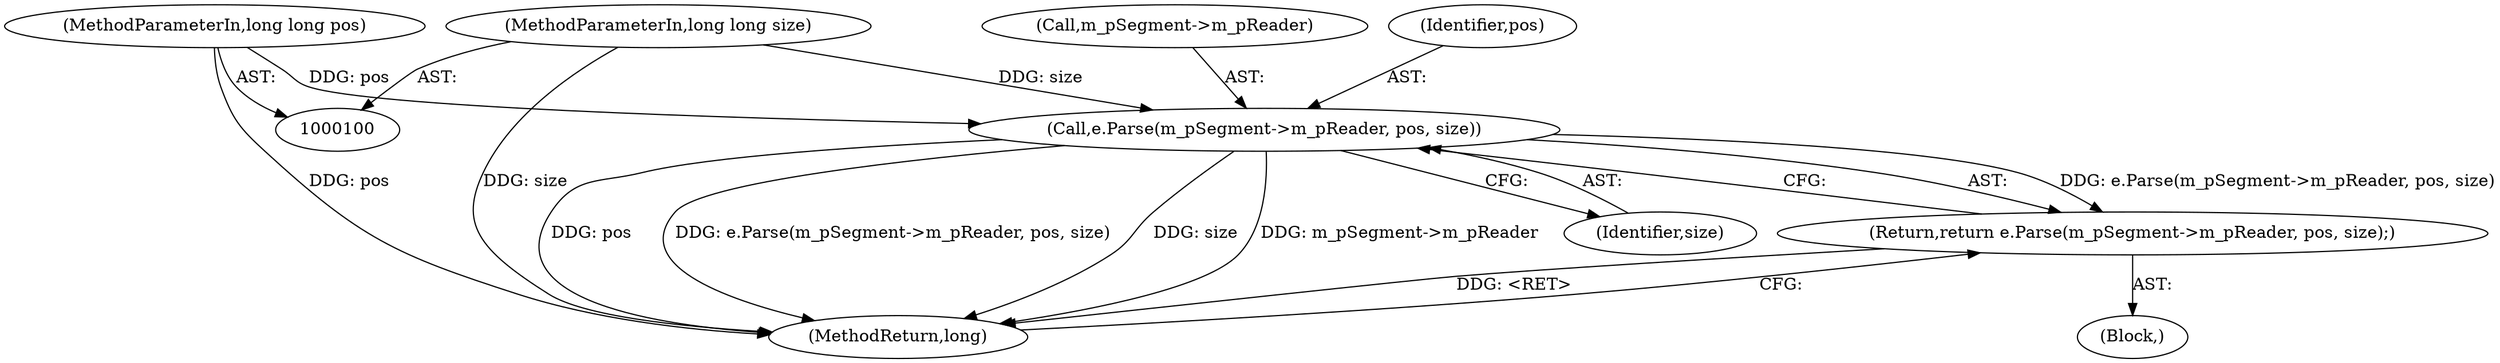 digraph "1_Android_04839626ed859623901ebd3a5fd483982186b59d_185@del" {
"1000119" [label="(Call,e.Parse(m_pSegment->m_pReader, pos, size))"];
"1000101" [label="(MethodParameterIn,long long pos)"];
"1000102" [label="(MethodParameterIn,long long size)"];
"1000118" [label="(Return,return e.Parse(m_pSegment->m_pReader, pos, size);)"];
"1000120" [label="(Call,m_pSegment->m_pReader)"];
"1000102" [label="(MethodParameterIn,long long size)"];
"1000125" [label="(MethodReturn,long)"];
"1000101" [label="(MethodParameterIn,long long pos)"];
"1000118" [label="(Return,return e.Parse(m_pSegment->m_pReader, pos, size);)"];
"1000103" [label="(Block,)"];
"1000119" [label="(Call,e.Parse(m_pSegment->m_pReader, pos, size))"];
"1000123" [label="(Identifier,pos)"];
"1000124" [label="(Identifier,size)"];
"1000119" -> "1000118"  [label="AST: "];
"1000119" -> "1000124"  [label="CFG: "];
"1000120" -> "1000119"  [label="AST: "];
"1000123" -> "1000119"  [label="AST: "];
"1000124" -> "1000119"  [label="AST: "];
"1000118" -> "1000119"  [label="CFG: "];
"1000119" -> "1000125"  [label="DDG: pos"];
"1000119" -> "1000125"  [label="DDG: e.Parse(m_pSegment->m_pReader, pos, size)"];
"1000119" -> "1000125"  [label="DDG: size"];
"1000119" -> "1000125"  [label="DDG: m_pSegment->m_pReader"];
"1000119" -> "1000118"  [label="DDG: e.Parse(m_pSegment->m_pReader, pos, size)"];
"1000101" -> "1000119"  [label="DDG: pos"];
"1000102" -> "1000119"  [label="DDG: size"];
"1000101" -> "1000100"  [label="AST: "];
"1000101" -> "1000125"  [label="DDG: pos"];
"1000102" -> "1000100"  [label="AST: "];
"1000102" -> "1000125"  [label="DDG: size"];
"1000118" -> "1000103"  [label="AST: "];
"1000125" -> "1000118"  [label="CFG: "];
"1000118" -> "1000125"  [label="DDG: <RET>"];
}

